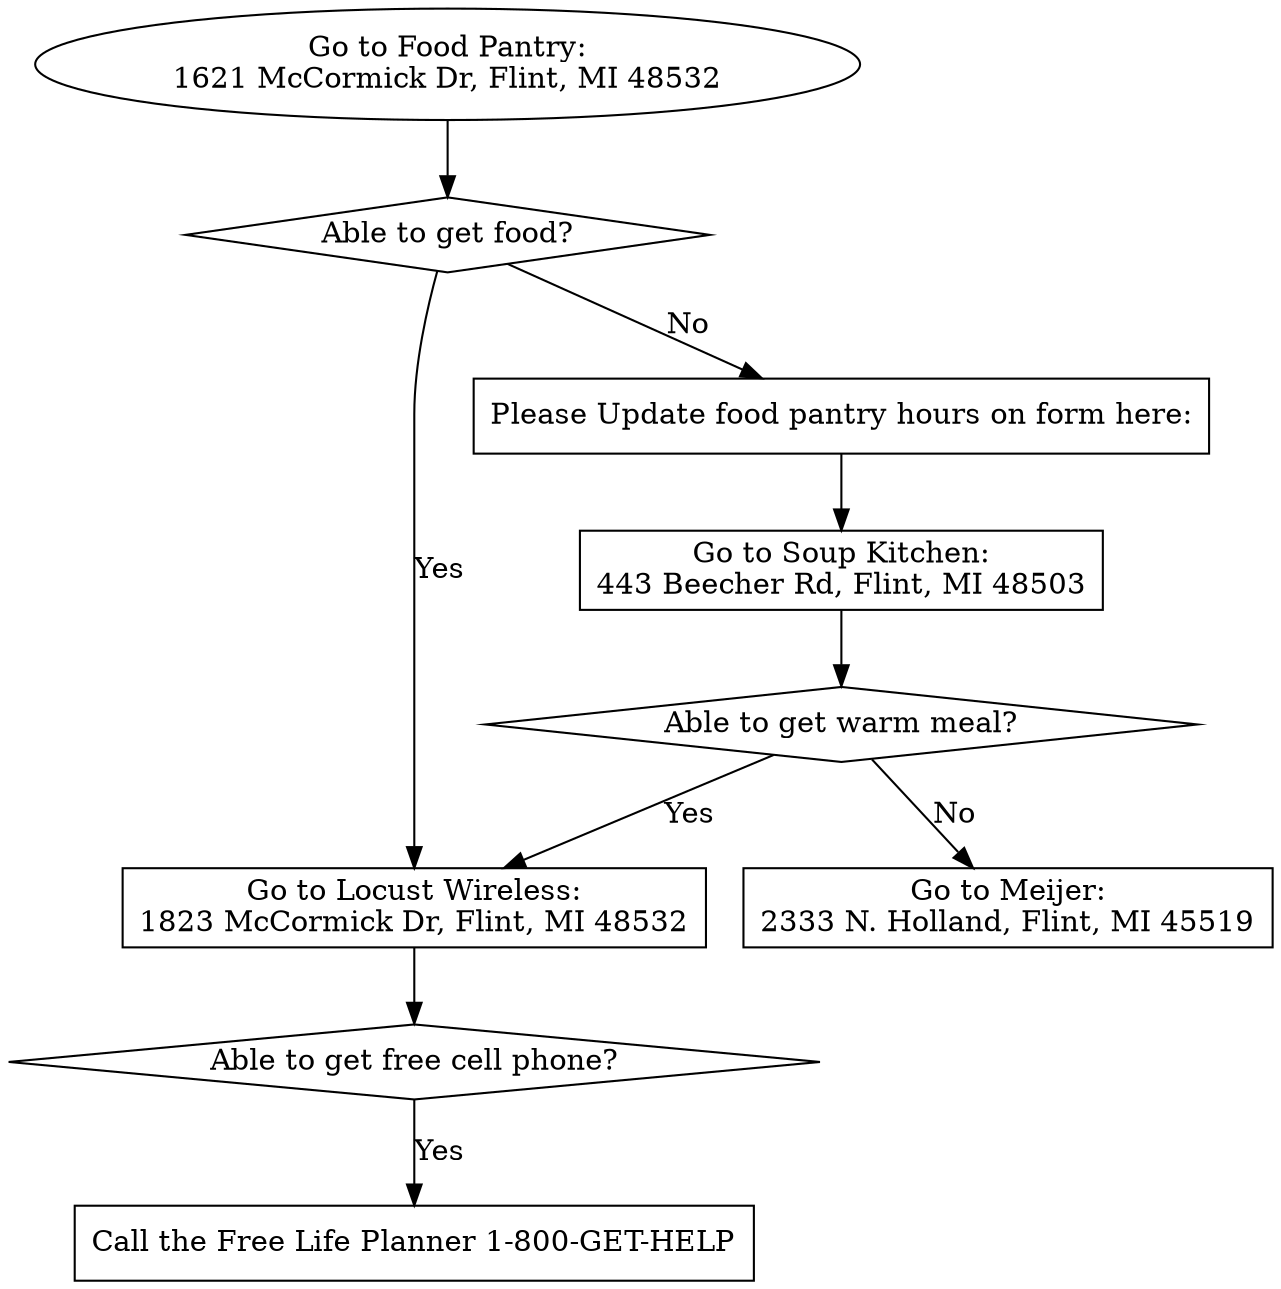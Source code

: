 digraph {
	start [label="Go to Food Pantry:\n1621 McCormick Dr, Flint, MI 48532"];

	start -> foodPantry;

	foodPantry [shape=diamond, label="Able to get food?"];

	foodPantry -> cellPhone [label="Yes"];
	foodPantry -> updateFoodPantryHours [label="No"];

	cellPhone [shape=box, label="Go to Locust Wireless:\n1823 McCormick Dr, Flint, MI 48532"];
	updateFoodPantryHours [shape=box, label="Please Update food pantry hours on form here:"];	
	updateFoodPantryHours -> soupKitchen;
	soupKitchen [shape=box, label="Go to Soup Kitchen:\n443 Beecher Rd, Flint, MI 48503"];

	ableToGetMeal [shape=diamond, label="Able to get warm meal?"];

	soupKitchen -> ableToGetMeal;
	ableToGetMeal -> cellPhone [label="Yes"]
	
	cellPhone -> ableToGetCellPhone;

	ableToGetCellPhone [shape=diamond, label="Able to get free cell phone?"];
	
	ableToGetCellPhone -> callFLP [label="Yes"];

	callFLP [shape=box, label="Call the Free Life Planner 1-800-GET-HELP"];
	
	
	goToMeijer [shape=box, label="Go to Meijer:\n2333 N. Holland, Flint, MI 45519"];
	
	ableToGetMeal -> goToMeijer [label="No"];
	

	// { rank=same; decision; public }
	// { rank=same; notpublic; private }

}

